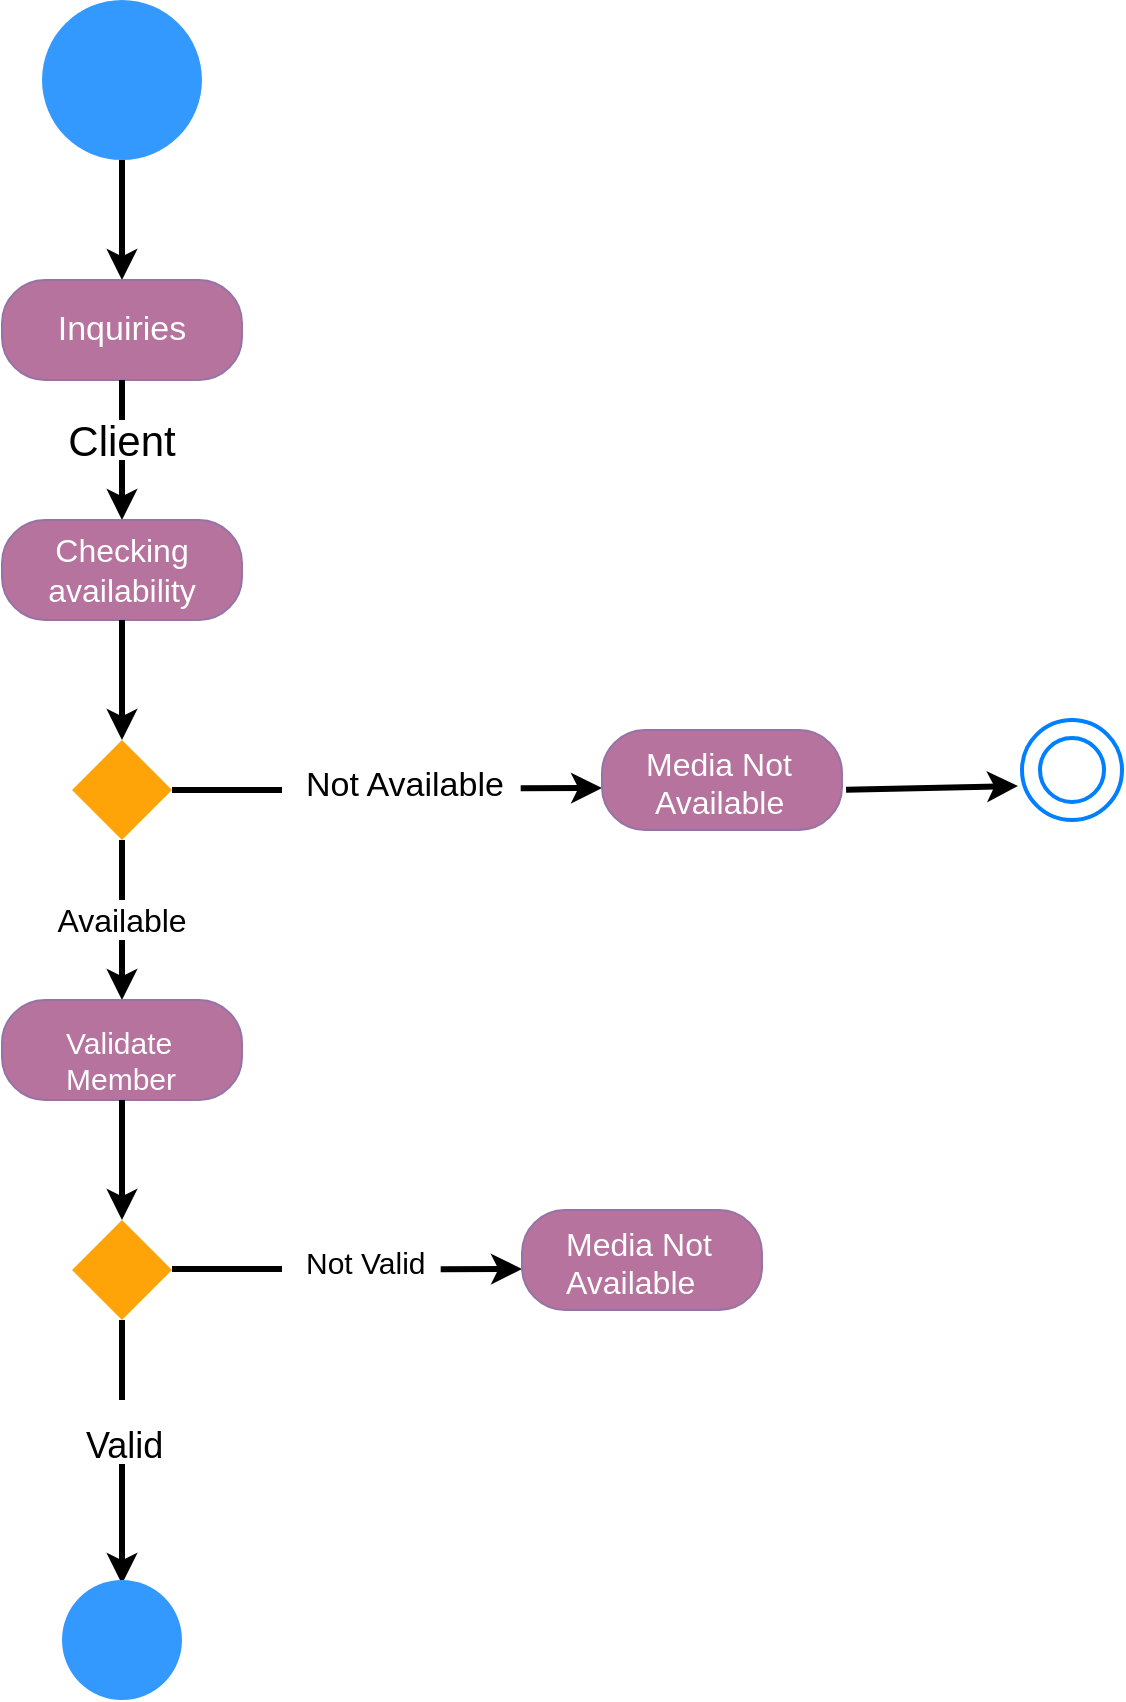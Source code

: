 <mxfile version="12.2.4" pages="1"><diagram id="9Ni0_x0vDQBUe0EfX1YU" name="Page-1"><mxGraphModel dx="537" dy="775" grid="1" gridSize="10" guides="1" tooltips="1" connect="1" arrows="1" fold="1" page="1" pageScale="1" pageWidth="827" pageHeight="1169" math="0" shadow="0"><root><mxCell id="0"/><mxCell id="1" parent="0"/><mxCell id="2" value="" style="ellipse;whiteSpace=wrap;html=1;aspect=fixed;fillColor=#3399FF;strokeColor=none;" parent="1" vertex="1"><mxGeometry x="280" y="20" width="80" height="80" as="geometry"/></mxCell><mxCell id="3" value="" style="endArrow=classic;html=1;exitX=0.5;exitY=1;exitDx=0;exitDy=0;strokeWidth=3;" parent="1" source="2" edge="1"><mxGeometry width="50" height="50" relative="1" as="geometry"><mxPoint x="290" y="170" as="sourcePoint"/><mxPoint x="320" y="160" as="targetPoint"/></mxGeometry></mxCell><mxCell id="4" value="" style="rounded=1;whiteSpace=wrap;html=1;arcSize=43;fillColor=#B5739D;strokeColor=#9673a6;" parent="1" vertex="1"><mxGeometry x="260" y="160" width="120" height="50" as="geometry"/></mxCell><mxCell id="5" value="&lt;font color=&quot;#ffffff&quot; style=&quot;font-size: 17px&quot;&gt;Inquiries&lt;/font&gt;" style="text;html=1;align=center;verticalAlign=middle;whiteSpace=wrap;rounded=0;strokeWidth=6;" parent="1" vertex="1"><mxGeometry x="295" y="175" width="50" height="20" as="geometry"/></mxCell><mxCell id="6" value="&lt;font style=&quot;font-size: 21px&quot;&gt;Client&lt;/font&gt;" style="text;html=1;strokeColor=none;fillColor=none;align=center;verticalAlign=middle;whiteSpace=wrap;rounded=0;strokeWidth=5;" parent="1" vertex="1"><mxGeometry x="300" y="230" width="40" height="20" as="geometry"/></mxCell><mxCell id="7" value="" style="endArrow=none;html=1;strokeWidth=3;entryX=0.5;entryY=1;entryDx=0;entryDy=0;" parent="1" target="4" edge="1"><mxGeometry width="50" height="50" relative="1" as="geometry"><mxPoint x="320" y="230" as="sourcePoint"/><mxPoint x="330" y="230" as="targetPoint"/></mxGeometry></mxCell><mxCell id="8" value="" style="endArrow=classic;html=1;strokeWidth=3;exitX=0.5;exitY=1;exitDx=0;exitDy=0;" parent="1" source="6" edge="1"><mxGeometry width="50" height="50" relative="1" as="geometry"><mxPoint x="320" y="260" as="sourcePoint"/><mxPoint x="320" y="280" as="targetPoint"/></mxGeometry></mxCell><mxCell id="9" value="" style="rounded=1;whiteSpace=wrap;html=1;arcSize=43;fillColor=#B5739D;strokeColor=#9673a6;" parent="1" vertex="1"><mxGeometry x="260" y="280" width="120" height="50" as="geometry"/></mxCell><mxCell id="10" value="&lt;font style=&quot;font-size: 16px&quot; color=&quot;#ffffff&quot;&gt;Checking availability&lt;/font&gt;" style="text;html=1;strokeColor=none;fillColor=none;align=center;verticalAlign=middle;whiteSpace=wrap;rounded=0;" parent="1" vertex="1"><mxGeometry x="300" y="295" width="40" height="20" as="geometry"/></mxCell><mxCell id="12" value="" style="endArrow=classic;html=1;strokeWidth=3;exitX=0.5;exitY=1;exitDx=0;exitDy=0;" parent="1" source="9" edge="1"><mxGeometry width="50" height="50" relative="1" as="geometry"><mxPoint x="260" y="400" as="sourcePoint"/><mxPoint x="320" y="390" as="targetPoint"/></mxGeometry></mxCell><mxCell id="13" value="" style="rhombus;whiteSpace=wrap;html=1;strokeWidth=6;fillColor=#FFA408;strokeColor=none;" parent="1" vertex="1"><mxGeometry x="295" y="390" width="50" height="50" as="geometry"/></mxCell><mxCell id="14" value="" style="endArrow=none;html=1;strokeWidth=3;entryX=0.5;entryY=1;entryDx=0;entryDy=0;" parent="1" target="13" edge="1"><mxGeometry width="50" height="50" relative="1" as="geometry"><mxPoint x="320" y="470" as="sourcePoint"/><mxPoint x="310" y="460" as="targetPoint"/></mxGeometry></mxCell><mxCell id="16" value="&lt;font style=&quot;font-size: 16px&quot;&gt;Available&lt;/font&gt;" style="text;html=1;strokeColor=none;fillColor=none;align=center;verticalAlign=middle;whiteSpace=wrap;rounded=0;" parent="1" vertex="1"><mxGeometry x="300" y="470" width="40" height="20" as="geometry"/></mxCell><mxCell id="17" value="" style="endArrow=classic;html=1;strokeWidth=3;exitX=0.5;exitY=1;exitDx=0;exitDy=0;" parent="1" source="16" edge="1"><mxGeometry width="50" height="50" relative="1" as="geometry"><mxPoint x="260" y="560" as="sourcePoint"/><mxPoint x="320" y="520" as="targetPoint"/></mxGeometry></mxCell><mxCell id="18" value="" style="rounded=1;whiteSpace=wrap;html=1;arcSize=43;fillColor=#B5739D;strokeColor=#9673a6;" parent="1" vertex="1"><mxGeometry x="260" y="520" width="120" height="50" as="geometry"/></mxCell><mxCell id="19" value="&lt;font style=&quot;font-size: 15px&quot; color=&quot;#ffffff&quot;&gt;Validate&amp;nbsp;&lt;br&gt;Member&lt;/font&gt;" style="text;html=1;resizable=0;points=[];autosize=1;align=left;verticalAlign=top;spacingTop=-4;" parent="1" vertex="1"><mxGeometry x="290" y="530" width="70" height="30" as="geometry"/></mxCell><mxCell id="20" value="" style="endArrow=classic;html=1;strokeWidth=3;exitX=0.5;exitY=1;exitDx=0;exitDy=0;" parent="1" edge="1"><mxGeometry width="50" height="50" relative="1" as="geometry"><mxPoint x="320" y="570.0" as="sourcePoint"/><mxPoint x="320" y="630.0" as="targetPoint"/></mxGeometry></mxCell><mxCell id="21" value="" style="rhombus;whiteSpace=wrap;html=1;strokeWidth=6;fillColor=#FFA408;strokeColor=none;" parent="1" vertex="1"><mxGeometry x="295" y="630" width="50" height="50" as="geometry"/></mxCell><mxCell id="23" value="" style="endArrow=none;html=1;strokeWidth=3;exitX=1;exitY=0.5;exitDx=0;exitDy=0;" parent="1" source="13" edge="1"><mxGeometry width="50" height="50" relative="1" as="geometry"><mxPoint x="260" y="750" as="sourcePoint"/><mxPoint x="400" y="415" as="targetPoint"/></mxGeometry></mxCell><mxCell id="24" value="&lt;font style=&quot;font-size: 17px&quot;&gt;Not Available&lt;/font&gt;" style="text;html=1;resizable=0;points=[];autosize=1;align=left;verticalAlign=top;spacingTop=-4;" parent="1" vertex="1"><mxGeometry x="410" y="400" width="110" height="20" as="geometry"/></mxCell><mxCell id="25" value="" style="endArrow=classic;html=1;strokeWidth=3;exitX=0.994;exitY=0.709;exitDx=0;exitDy=0;exitPerimeter=0;" parent="1" source="24" edge="1"><mxGeometry width="50" height="50" relative="1" as="geometry"><mxPoint x="320" y="750" as="sourcePoint"/><mxPoint x="560" y="414" as="targetPoint"/></mxGeometry></mxCell><mxCell id="27" value="" style="rounded=1;whiteSpace=wrap;html=1;arcSize=43;fillColor=#B5739D;strokeColor=#9673a6;" parent="1" vertex="1"><mxGeometry x="560" y="385" width="120" height="50" as="geometry"/></mxCell><mxCell id="28" value="&lt;font style=&quot;font-size: 16px&quot; color=&quot;#ffffff&quot;&gt;Media Not&lt;br&gt;&amp;nbsp;Available&lt;/font&gt;" style="text;html=1;resizable=0;points=[];autosize=1;align=left;verticalAlign=top;spacingTop=-4;" parent="1" vertex="1"><mxGeometry x="580" y="390" width="90" height="30" as="geometry"/></mxCell><mxCell id="29" value="" style="ellipse;whiteSpace=wrap;html=1;aspect=fixed;strokeWidth=2;fillColor=#FFFFFF;strokeColor=#007FFF;" parent="1" vertex="1"><mxGeometry x="770" y="380" width="50" height="50" as="geometry"/></mxCell><mxCell id="30" value="" style="ellipse;whiteSpace=wrap;html=1;aspect=fixed;strokeColor=#007FFF;strokeWidth=2;fillColor=#FFFFFF;" parent="1" vertex="1"><mxGeometry x="779" y="389" width="32" height="32" as="geometry"/></mxCell><mxCell id="32" value="" style="endArrow=classic;html=1;strokeWidth=3;exitX=1.017;exitY=0.597;exitDx=0;exitDy=0;exitPerimeter=0;" parent="1" source="27" edge="1"><mxGeometry width="50" height="50" relative="1" as="geometry"><mxPoint x="689.84" y="414.68" as="sourcePoint"/><mxPoint x="768" y="413" as="targetPoint"/></mxGeometry></mxCell><mxCell id="34" value="&lt;font style=&quot;font-size: 15px&quot;&gt;Not Valid&lt;/font&gt;" style="text;html=1;resizable=0;points=[];autosize=1;align=left;verticalAlign=top;spacingTop=-4;" parent="1" vertex="1"><mxGeometry x="410" y="640" width="80" height="20" as="geometry"/></mxCell><mxCell id="35" value="" style="endArrow=none;html=1;strokeWidth=3;exitX=1;exitY=0.5;exitDx=0;exitDy=0;" parent="1" edge="1"><mxGeometry width="50" height="50" relative="1" as="geometry"><mxPoint x="345" y="654.5" as="sourcePoint"/><mxPoint x="400" y="654.5" as="targetPoint"/></mxGeometry></mxCell><mxCell id="36" value="" style="endArrow=classic;html=1;strokeWidth=3;exitX=0.994;exitY=0.709;exitDx=0;exitDy=0;exitPerimeter=0;" parent="1" edge="1"><mxGeometry width="50" height="50" relative="1" as="geometry"><mxPoint x="479.34" y="654.68" as="sourcePoint"/><mxPoint x="520" y="654.5" as="targetPoint"/></mxGeometry></mxCell><mxCell id="38" value="" style="rounded=1;whiteSpace=wrap;html=1;arcSize=43;fillColor=#B5739D;strokeColor=#9673a6;" parent="1" vertex="1"><mxGeometry x="520" y="625" width="120" height="50" as="geometry"/></mxCell><mxCell id="39" value="&lt;font style=&quot;font-size: 16px&quot; color=&quot;#ffffff&quot;&gt;Media Not&lt;br&gt;Available&lt;/font&gt;" style="text;html=1;resizable=0;points=[];autosize=1;align=left;verticalAlign=top;spacingTop=-4;" parent="1" vertex="1"><mxGeometry x="540" y="630" width="90" height="30" as="geometry"/></mxCell><mxCell id="40" value="" style="endArrow=none;html=1;strokeWidth=3;" parent="1" edge="1"><mxGeometry width="50" height="50" relative="1" as="geometry"><mxPoint x="320" y="680" as="sourcePoint"/><mxPoint x="320" y="720" as="targetPoint"/></mxGeometry></mxCell><mxCell id="41" value="&lt;font style=&quot;font-size: 18px&quot;&gt;Valid&lt;/font&gt;" style="text;html=1;resizable=0;points=[];autosize=1;align=left;verticalAlign=top;spacingTop=-4;" parent="1" vertex="1"><mxGeometry x="300" y="730" width="50" height="20" as="geometry"/></mxCell><mxCell id="47" value="" style="endArrow=classic;html=1;strokeWidth=3;exitX=0.5;exitY=1;exitDx=0;exitDy=0;" parent="1" edge="1"><mxGeometry width="50" height="50" relative="1" as="geometry"><mxPoint x="320" y="752" as="sourcePoint"/><mxPoint x="320" y="812" as="targetPoint"/></mxGeometry></mxCell><mxCell id="48" value="" style="ellipse;whiteSpace=wrap;html=1;aspect=fixed;fillColor=#3399FF;strokeColor=none;" parent="1" vertex="1"><mxGeometry x="290" y="810" width="60" height="60" as="geometry"/></mxCell></root></mxGraphModel></diagram></mxfile>